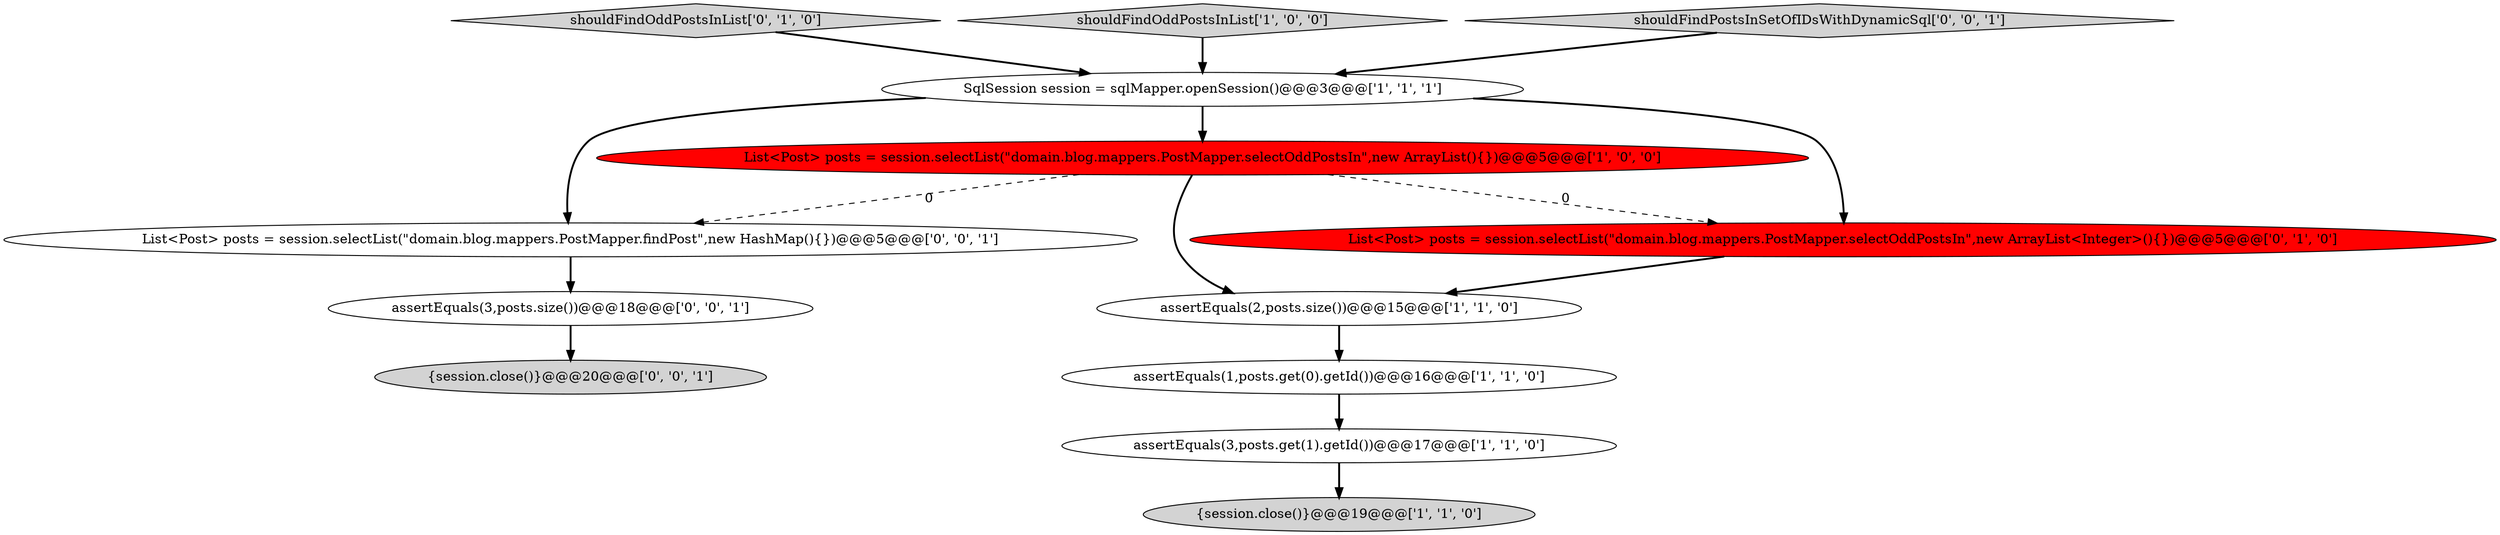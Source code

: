 digraph {
7 [style = filled, label = "shouldFindOddPostsInList['0', '1', '0']", fillcolor = lightgray, shape = diamond image = "AAA0AAABBB2BBB"];
10 [style = filled, label = "List<Post> posts = session.selectList(\"domain.blog.mappers.PostMapper.findPost\",new HashMap(){})@@@5@@@['0', '0', '1']", fillcolor = white, shape = ellipse image = "AAA0AAABBB3BBB"];
0 [style = filled, label = "shouldFindOddPostsInList['1', '0', '0']", fillcolor = lightgray, shape = diamond image = "AAA0AAABBB1BBB"];
5 [style = filled, label = "List<Post> posts = session.selectList(\"domain.blog.mappers.PostMapper.selectOddPostsIn\",new ArrayList(){})@@@5@@@['1', '0', '0']", fillcolor = red, shape = ellipse image = "AAA1AAABBB1BBB"];
12 [style = filled, label = "shouldFindPostsInSetOfIDsWithDynamicSql['0', '0', '1']", fillcolor = lightgray, shape = diamond image = "AAA0AAABBB3BBB"];
3 [style = filled, label = "{session.close()}@@@19@@@['1', '1', '0']", fillcolor = lightgray, shape = ellipse image = "AAA0AAABBB1BBB"];
2 [style = filled, label = "assertEquals(1,posts.get(0).getId())@@@16@@@['1', '1', '0']", fillcolor = white, shape = ellipse image = "AAA0AAABBB1BBB"];
4 [style = filled, label = "assertEquals(3,posts.get(1).getId())@@@17@@@['1', '1', '0']", fillcolor = white, shape = ellipse image = "AAA0AAABBB1BBB"];
11 [style = filled, label = "{session.close()}@@@20@@@['0', '0', '1']", fillcolor = lightgray, shape = ellipse image = "AAA0AAABBB3BBB"];
9 [style = filled, label = "assertEquals(3,posts.size())@@@18@@@['0', '0', '1']", fillcolor = white, shape = ellipse image = "AAA0AAABBB3BBB"];
6 [style = filled, label = "assertEquals(2,posts.size())@@@15@@@['1', '1', '0']", fillcolor = white, shape = ellipse image = "AAA0AAABBB1BBB"];
8 [style = filled, label = "List<Post> posts = session.selectList(\"domain.blog.mappers.PostMapper.selectOddPostsIn\",new ArrayList<Integer>(){})@@@5@@@['0', '1', '0']", fillcolor = red, shape = ellipse image = "AAA1AAABBB2BBB"];
1 [style = filled, label = "SqlSession session = sqlMapper.openSession()@@@3@@@['1', '1', '1']", fillcolor = white, shape = ellipse image = "AAA0AAABBB1BBB"];
1->5 [style = bold, label=""];
5->8 [style = dashed, label="0"];
4->3 [style = bold, label=""];
10->9 [style = bold, label=""];
8->6 [style = bold, label=""];
7->1 [style = bold, label=""];
1->8 [style = bold, label=""];
5->6 [style = bold, label=""];
9->11 [style = bold, label=""];
5->10 [style = dashed, label="0"];
1->10 [style = bold, label=""];
12->1 [style = bold, label=""];
2->4 [style = bold, label=""];
0->1 [style = bold, label=""];
6->2 [style = bold, label=""];
}
